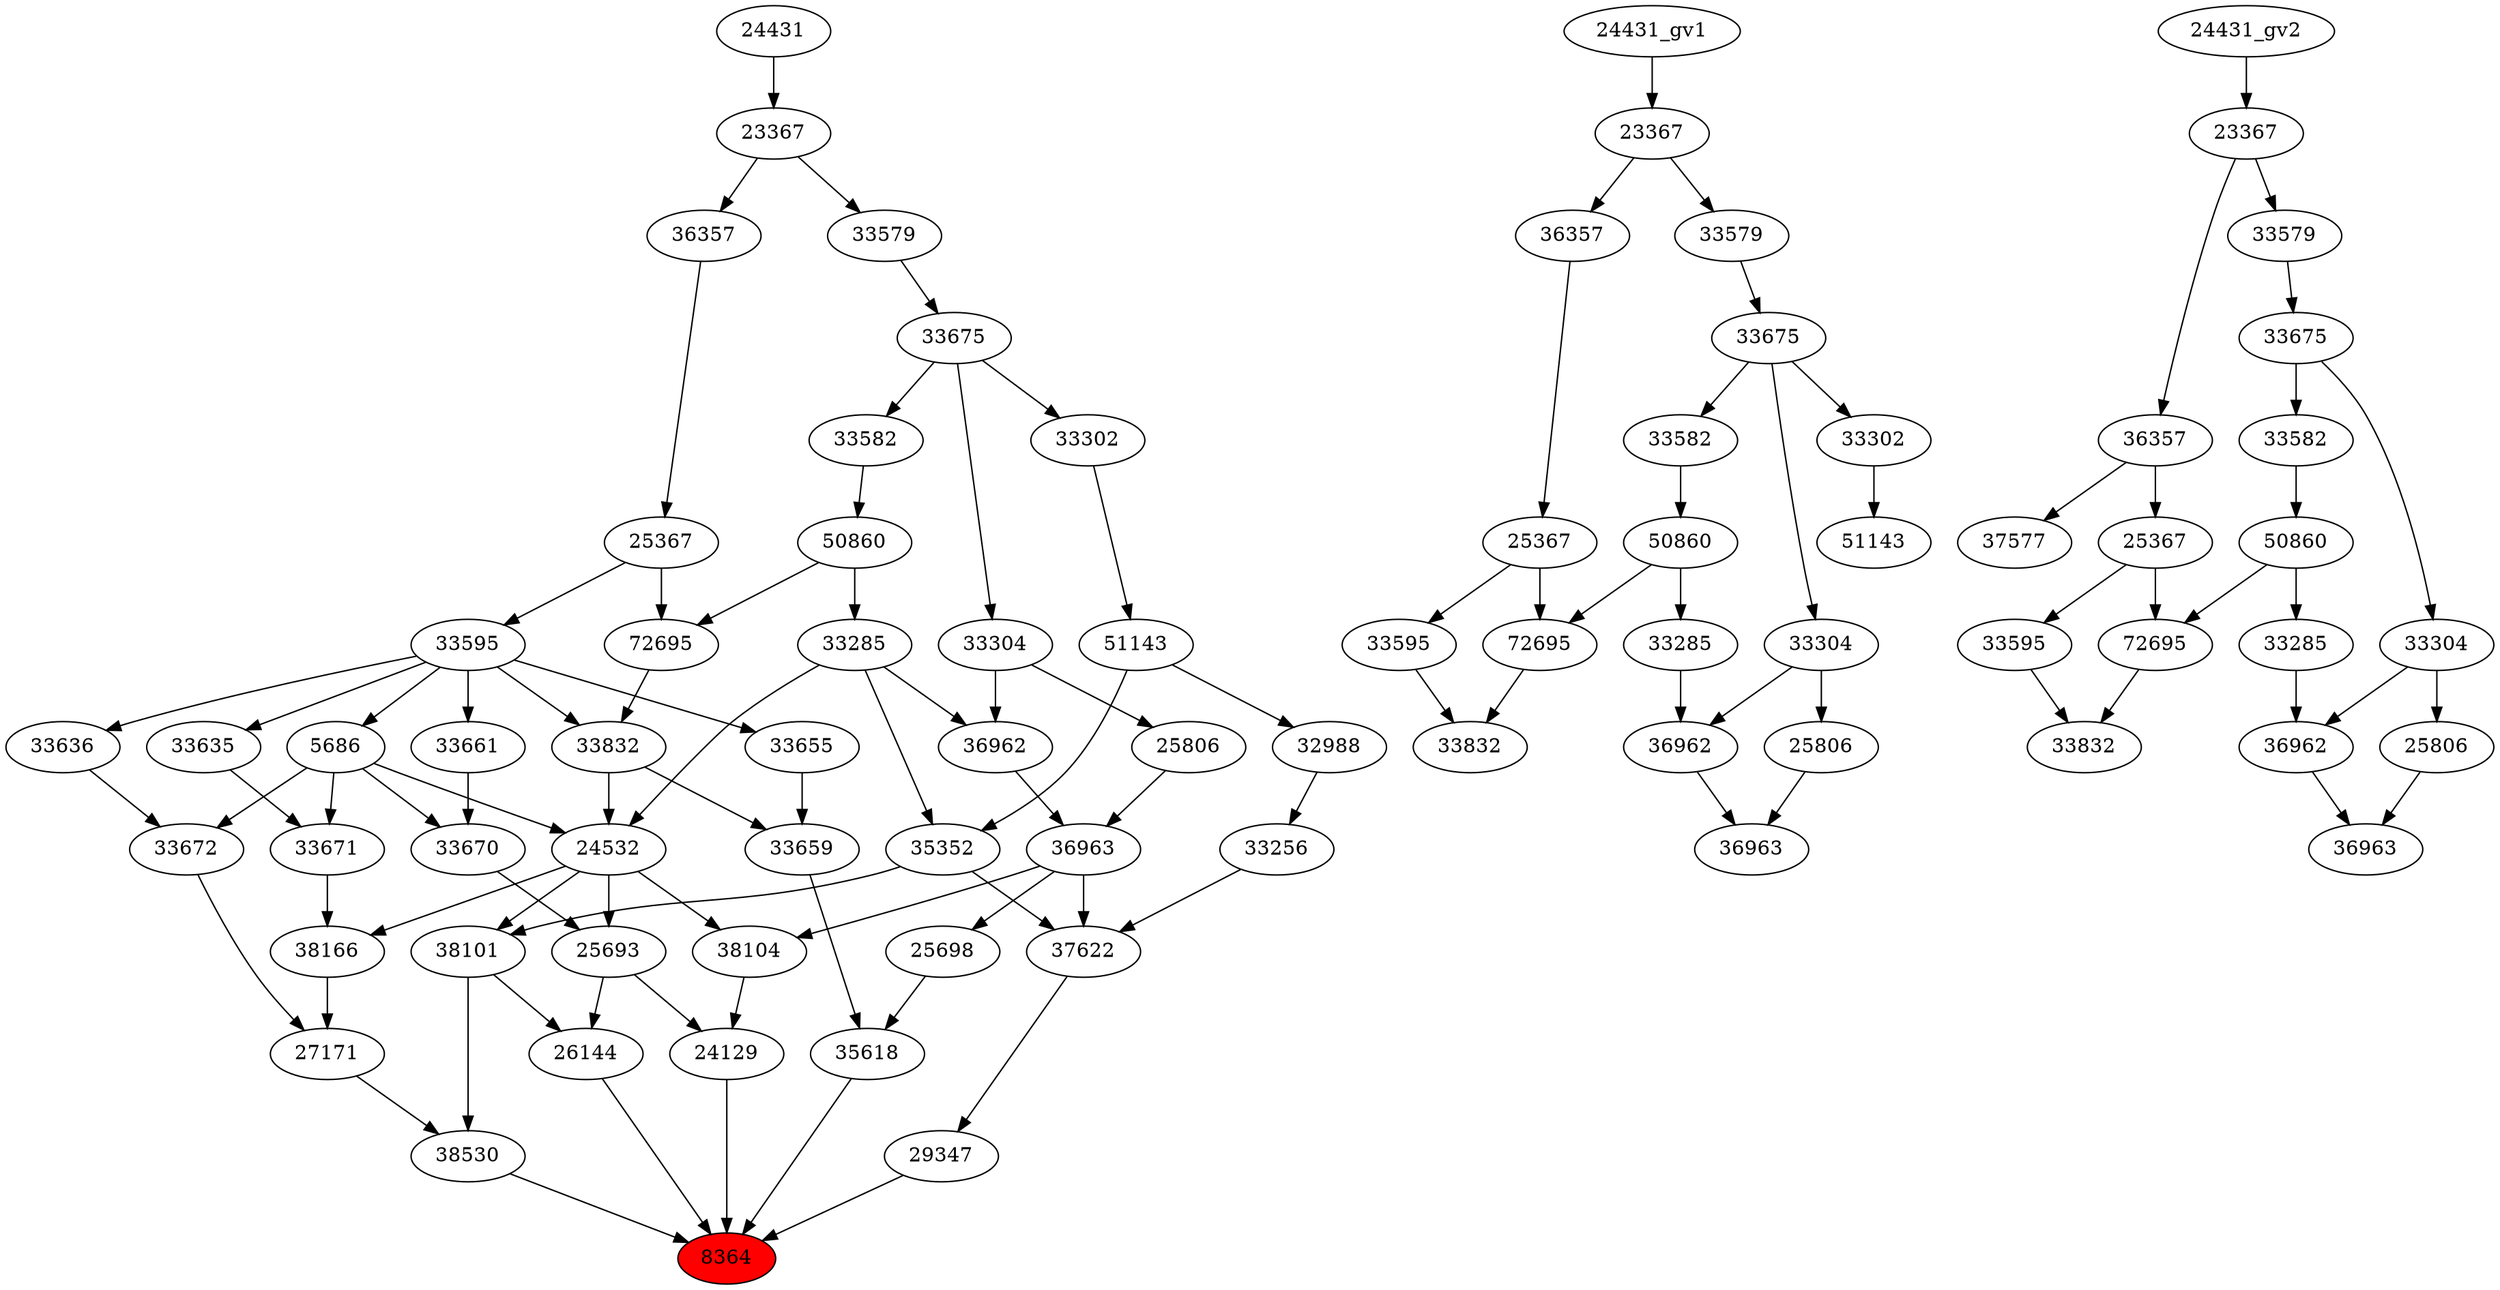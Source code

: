strict digraph root {
	node [label="\N"];
	{
		node [fillcolor="",
			label="\N",
			style=""
		];
		8364		 [fillcolor=red,
			label=8364,
			style=filled];
		26144		 [label=26144];
		26144 -> 8364;
		38530		 [label=38530];
		38530 -> 8364;
		24129		 [label=24129];
		24129 -> 8364;
		29347		 [label=29347];
		29347 -> 8364;
		35618		 [label=35618];
		35618 -> 8364;
		38101		 [label=38101];
		38101 -> 26144;
		38101 -> 38530;
		25693		 [label=25693];
		25693 -> 26144;
		25693 -> 24129;
		27171		 [label=27171];
		27171 -> 38530;
		38104		 [label=38104];
		38104 -> 24129;
		37622		 [label=37622];
		37622 -> 29347;
		25698		 [label=25698];
		25698 -> 35618;
		33659		 [label=33659];
		33659 -> 35618;
		24532		 [label=24532];
		24532 -> 38101;
		24532 -> 25693;
		24532 -> 38104;
		38166		 [label=38166];
		24532 -> 38166;
		35352		 [label=35352];
		35352 -> 38101;
		35352 -> 37622;
		33670		 [label=33670];
		33670 -> 25693;
		33672		 [label=33672];
		33672 -> 27171;
		38166 -> 27171;
		36963		 [label=36963];
		36963 -> 38104;
		36963 -> 37622;
		36963 -> 25698;
		33256		 [label=33256];
		33256 -> 37622;
		33655		 [label=33655];
		33655 -> 33659;
		33832		 [label=33832];
		33832 -> 33659;
		33832 -> 24532;
		33285		 [label=33285];
		33285 -> 24532;
		33285 -> 35352;
		36962		 [label=36962];
		33285 -> 36962;
		5686		 [label=5686];
		5686 -> 24532;
		5686 -> 33670;
		5686 -> 33672;
		33671		 [label=33671];
		5686 -> 33671;
		51143		 [label=51143];
		51143 -> 35352;
		32988		 [label=32988];
		51143 -> 32988;
		33661		 [label=33661];
		33661 -> 33670;
		33636		 [label=33636];
		33636 -> 33672;
		33671 -> 38166;
		36962 -> 36963;
		25806		 [label=25806];
		25806 -> 36963;
		32988 -> 33256;
		33595		 [label=33595];
		33595 -> 33655;
		33595 -> 33832;
		33595 -> 5686;
		33595 -> 33661;
		33595 -> 33636;
		33635		 [label=33635];
		33595 -> 33635;
		72695		 [label=72695];
		72695 -> 33832;
		50860		 [label=50860];
		50860 -> 33285;
		50860 -> 72695;
		33302		 [label=33302];
		33302 -> 51143;
		33635 -> 33671;
		33304		 [label=33304];
		33304 -> 36962;
		33304 -> 25806;
		25367		 [label=25367];
		25367 -> 33595;
		25367 -> 72695;
		33582		 [label=33582];
		33582 -> 50860;
		33675		 [label=33675];
		33675 -> 33302;
		33675 -> 33304;
		33675 -> 33582;
		36357		 [label=36357];
		36357 -> 25367;
		33579		 [label=33579];
		33579 -> 33675;
		23367		 [label=23367];
		23367 -> 36357;
		23367 -> 33579;
		24431		 [label=24431];
		24431 -> 23367;
	}
	{
		node [label="\N"];
		"36963_gv1"		 [label=36963];
		"36962_gv1"		 [label=36962];
		"36962_gv1" -> "36963_gv1";
		"25806_gv1"		 [label=25806];
		"25806_gv1" -> "36963_gv1";
		"33832_gv1"		 [label=33832];
		"72695_gv1"		 [label=72695];
		"72695_gv1" -> "33832_gv1";
		"33595_gv1"		 [label=33595];
		"33595_gv1" -> "33832_gv1";
		"33285_gv1"		 [label=33285];
		"33285_gv1" -> "36962_gv1";
		"50860_gv1"		 [label=50860];
		"50860_gv1" -> "72695_gv1";
		"50860_gv1" -> "33285_gv1";
		"51143_gv1"		 [label=51143];
		"33302_gv1"		 [label=33302];
		"33302_gv1" -> "51143_gv1";
		"33304_gv1"		 [label=33304];
		"33304_gv1" -> "36962_gv1";
		"33304_gv1" -> "25806_gv1";
		"25367_gv1"		 [label=25367];
		"25367_gv1" -> "72695_gv1";
		"25367_gv1" -> "33595_gv1";
		"33582_gv1"		 [label=33582];
		"33582_gv1" -> "50860_gv1";
		"33675_gv1"		 [label=33675];
		"33675_gv1" -> "33302_gv1";
		"33675_gv1" -> "33304_gv1";
		"33675_gv1" -> "33582_gv1";
		"36357_gv1"		 [label=36357];
		"36357_gv1" -> "25367_gv1";
		"33579_gv1"		 [label=33579];
		"33579_gv1" -> "33675_gv1";
		"23367_gv1"		 [label=23367];
		"23367_gv1" -> "36357_gv1";
		"23367_gv1" -> "33579_gv1";
		"24431_gv1" -> "23367_gv1";
	}
	{
		node [label="\N"];
		"50860_gv2"		 [label=50860];
		"72695_gv2"		 [label=72695];
		"50860_gv2" -> "72695_gv2";
		"33285_gv2"		 [label=33285];
		"50860_gv2" -> "33285_gv2";
		"33582_gv2"		 [label=33582];
		"33582_gv2" -> "50860_gv2";
		"33832_gv2"		 [label=33832];
		"72695_gv2" -> "33832_gv2";
		"33595_gv2"		 [label=33595];
		"33595_gv2" -> "33832_gv2";
		"36963_gv2"		 [label=36963];
		"36962_gv2"		 [label=36962];
		"36962_gv2" -> "36963_gv2";
		"25806_gv2"		 [label=25806];
		"25806_gv2" -> "36963_gv2";
		"33304_gv2"		 [label=33304];
		"33304_gv2" -> "36962_gv2";
		"33304_gv2" -> "25806_gv2";
		37577		 [label=37577];
		"36357_gv2"		 [label=36357];
		"36357_gv2" -> 37577;
		"25367_gv2"		 [label=25367];
		"36357_gv2" -> "25367_gv2";
		"33675_gv2"		 [label=33675];
		"33675_gv2" -> "33582_gv2";
		"33675_gv2" -> "33304_gv2";
		"25367_gv2" -> "72695_gv2";
		"25367_gv2" -> "33595_gv2";
		"33285_gv2" -> "36962_gv2";
		"23367_gv2"		 [label=23367];
		"23367_gv2" -> "36357_gv2";
		"33579_gv2"		 [label=33579];
		"23367_gv2" -> "33579_gv2";
		"33579_gv2" -> "33675_gv2";
		"24431_gv2" -> "23367_gv2";
	}
}

